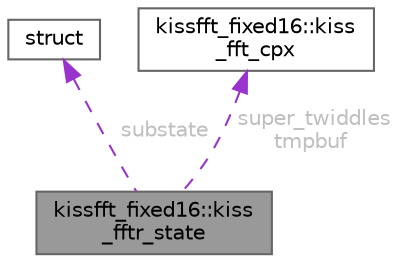 digraph "kissfft_fixed16::kiss_fftr_state"
{
 // LATEX_PDF_SIZE
  bgcolor="transparent";
  edge [fontname=Helvetica,fontsize=10,labelfontname=Helvetica,labelfontsize=10];
  node [fontname=Helvetica,fontsize=10,shape=box,height=0.2,width=0.4];
  Node1 [id="Node000001",label="kissfft_fixed16::kiss\l_fftr_state",height=0.2,width=0.4,color="gray40", fillcolor="grey60", style="filled", fontcolor="black",tooltip=" "];
  Node2 -> Node1 [id="edge3_Node000001_Node000002",dir="back",color="darkorchid3",style="dashed",tooltip=" ",label=" substate",fontcolor="grey" ];
  Node2 [id="Node000002",label="struct",height=0.2,width=0.4,color="gray40", fillcolor="white", style="filled",tooltip=" "];
  Node3 -> Node1 [id="edge4_Node000001_Node000003",dir="back",color="darkorchid3",style="dashed",tooltip=" ",label=" super_twiddles\ntmpbuf",fontcolor="grey" ];
  Node3 [id="Node000003",label="kissfft_fixed16::kiss\l_fft_cpx",height=0.2,width=0.4,color="gray40", fillcolor="white", style="filled",URL="$structkissfft__fixed16_1_1kiss__fft__cpx.html",tooltip=" "];
}

